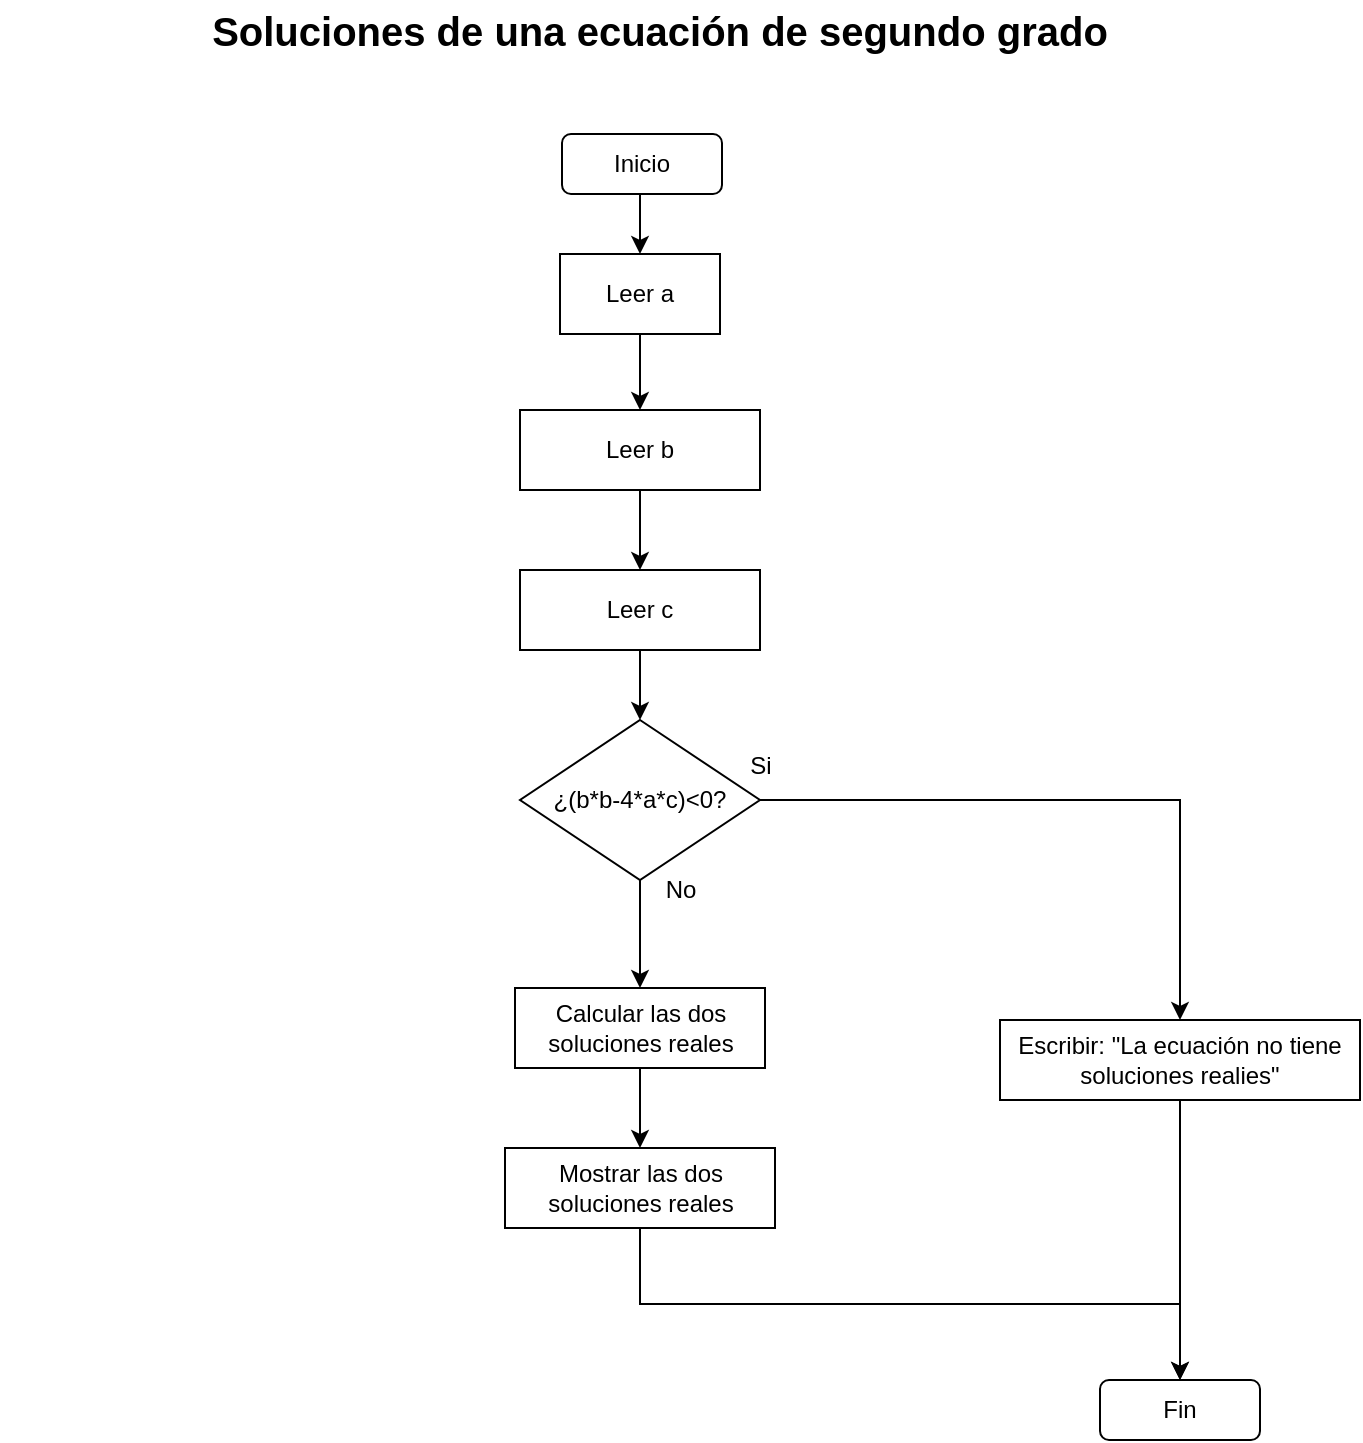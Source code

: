 <mxfile version="28.0.7">
  <diagram name="Page-1" id="gamRS6MLA4fs2B-uqD5Q">
    <mxGraphModel grid="1" page="1" gridSize="10" guides="1" tooltips="1" connect="1" arrows="1" fold="1" pageScale="1" pageWidth="850" pageHeight="1100" math="0" shadow="0">
      <root>
        <mxCell id="0" />
        <mxCell id="1" parent="0" />
        <mxCell id="qD9gXsYjsShy9WRek7qx-5" style="edgeStyle=orthogonalEdgeStyle;rounded=0;orthogonalLoop=1;jettySize=auto;html=1;exitX=0.5;exitY=1;exitDx=0;exitDy=0;entryX=0.5;entryY=0;entryDx=0;entryDy=0;" edge="1" parent="1" source="sVo8eWBov2D_V9g_eI1e-1" target="qD9gXsYjsShy9WRek7qx-1">
          <mxGeometry relative="1" as="geometry" />
        </mxCell>
        <mxCell id="sVo8eWBov2D_V9g_eI1e-1" value="Inicio" style="rounded=1;whiteSpace=wrap;html=1;" vertex="1" parent="1">
          <mxGeometry x="321" y="87" width="80" height="30" as="geometry" />
        </mxCell>
        <mxCell id="sVo8eWBov2D_V9g_eI1e-14" value="&lt;font style=&quot;font-size: 20px;&quot;&gt;&lt;b&gt;Soluciones de una ecuación de segundo grado&lt;/b&gt;&lt;/font&gt;" style="text;html=1;align=center;verticalAlign=middle;whiteSpace=wrap;rounded=0;" vertex="1" parent="1">
          <mxGeometry x="40" y="20" width="660" height="30" as="geometry" />
        </mxCell>
        <mxCell id="I5g4T-FfKX0s-sWPSXJS-8" style="edgeStyle=orthogonalEdgeStyle;rounded=0;orthogonalLoop=1;jettySize=auto;html=1;exitX=0.5;exitY=1;exitDx=0;exitDy=0;entryX=0.5;entryY=0;entryDx=0;entryDy=0;" edge="1" parent="1" source="qD9gXsYjsShy9WRek7qx-1" target="I5g4T-FfKX0s-sWPSXJS-1">
          <mxGeometry relative="1" as="geometry" />
        </mxCell>
        <mxCell id="qD9gXsYjsShy9WRek7qx-1" value="Leer a" style="rounded=0;whiteSpace=wrap;html=1;" vertex="1" parent="1">
          <mxGeometry x="320" y="147" width="80" height="40" as="geometry" />
        </mxCell>
        <mxCell id="fhB60b2QltupWCeUgBXA-5" value="Fin" style="rounded=1;whiteSpace=wrap;html=1;" vertex="1" parent="1">
          <mxGeometry x="590" y="710" width="80" height="30" as="geometry" />
        </mxCell>
        <mxCell id="NB0EWyJ2rPr5r4y2Koyj-11" style="edgeStyle=orthogonalEdgeStyle;rounded=0;orthogonalLoop=1;jettySize=auto;html=1;exitX=0.5;exitY=1;exitDx=0;exitDy=0;entryX=0.5;entryY=0;entryDx=0;entryDy=0;" edge="1" parent="1" source="I5g4T-FfKX0s-sWPSXJS-1" target="NB0EWyJ2rPr5r4y2Koyj-2">
          <mxGeometry relative="1" as="geometry" />
        </mxCell>
        <mxCell id="I5g4T-FfKX0s-sWPSXJS-1" value="Leer b" style="rounded=0;whiteSpace=wrap;html=1;" vertex="1" parent="1">
          <mxGeometry x="300" y="225" width="120" height="40" as="geometry" />
        </mxCell>
        <mxCell id="eM27uRVBK2D_l_hHfrWk-7" style="edgeStyle=orthogonalEdgeStyle;rounded=0;orthogonalLoop=1;jettySize=auto;html=1;exitX=0.5;exitY=1;exitDx=0;exitDy=0;entryX=0.5;entryY=0;entryDx=0;entryDy=0;" edge="1" parent="1" source="3A96XzFDcWaCMQ-mL7pO-7" target="fhB60b2QltupWCeUgBXA-5">
          <mxGeometry relative="1" as="geometry">
            <mxPoint x="871.5" y="570" as="sourcePoint" />
          </mxGeometry>
        </mxCell>
        <mxCell id="NB0EWyJ2rPr5r4y2Koyj-4" style="edgeStyle=orthogonalEdgeStyle;rounded=0;orthogonalLoop=1;jettySize=auto;html=1;exitX=0.5;exitY=1;exitDx=0;exitDy=0;entryX=0.5;entryY=0;entryDx=0;entryDy=0;" edge="1" parent="1" source="3A96XzFDcWaCMQ-mL7pO-4" target="NB0EWyJ2rPr5r4y2Koyj-5">
          <mxGeometry relative="1" as="geometry">
            <mxPoint x="360" y="510" as="targetPoint" />
          </mxGeometry>
        </mxCell>
        <mxCell id="NB0EWyJ2rPr5r4y2Koyj-14" style="edgeStyle=orthogonalEdgeStyle;rounded=0;orthogonalLoop=1;jettySize=auto;html=1;exitX=1;exitY=0.5;exitDx=0;exitDy=0;entryX=0.5;entryY=0;entryDx=0;entryDy=0;" edge="1" parent="1" source="3A96XzFDcWaCMQ-mL7pO-4" target="3A96XzFDcWaCMQ-mL7pO-7">
          <mxGeometry relative="1" as="geometry" />
        </mxCell>
        <mxCell id="3A96XzFDcWaCMQ-mL7pO-4" value="¿(b*b-4*a*c)&amp;lt;0?" style="rhombus;whiteSpace=wrap;html=1;" vertex="1" parent="1">
          <mxGeometry x="300" y="380" width="120" height="80" as="geometry" />
        </mxCell>
        <mxCell id="3A96XzFDcWaCMQ-mL7pO-7" value="Escribir: &quot;La ecuación no tiene soluciones realies&quot;" style="rounded=0;whiteSpace=wrap;html=1;" vertex="1" parent="1">
          <mxGeometry x="540" y="530" width="180" height="40" as="geometry" />
        </mxCell>
        <mxCell id="3A96XzFDcWaCMQ-mL7pO-14" value="No" style="text;html=1;align=center;verticalAlign=middle;resizable=0;points=[];autosize=1;strokeColor=none;fillColor=none;" vertex="1" parent="1">
          <mxGeometry x="360" y="450" width="40" height="30" as="geometry" />
        </mxCell>
        <mxCell id="NB0EWyJ2rPr5r4y2Koyj-12" style="edgeStyle=orthogonalEdgeStyle;rounded=0;orthogonalLoop=1;jettySize=auto;html=1;exitX=0.5;exitY=1;exitDx=0;exitDy=0;entryX=0.5;entryY=0;entryDx=0;entryDy=0;" edge="1" parent="1" source="NB0EWyJ2rPr5r4y2Koyj-2" target="3A96XzFDcWaCMQ-mL7pO-4">
          <mxGeometry relative="1" as="geometry" />
        </mxCell>
        <mxCell id="NB0EWyJ2rPr5r4y2Koyj-2" value="Leer c" style="rounded=0;whiteSpace=wrap;html=1;" vertex="1" parent="1">
          <mxGeometry x="300" y="305" width="120" height="40" as="geometry" />
        </mxCell>
        <mxCell id="NB0EWyJ2rPr5r4y2Koyj-8" style="edgeStyle=orthogonalEdgeStyle;rounded=0;orthogonalLoop=1;jettySize=auto;html=1;exitX=0.5;exitY=1;exitDx=0;exitDy=0;entryX=0.5;entryY=0;entryDx=0;entryDy=0;" edge="1" parent="1" source="NB0EWyJ2rPr5r4y2Koyj-5" target="NB0EWyJ2rPr5r4y2Koyj-7">
          <mxGeometry relative="1" as="geometry" />
        </mxCell>
        <mxCell id="NB0EWyJ2rPr5r4y2Koyj-5" value="Calcular las dos soluciones reales" style="rounded=0;whiteSpace=wrap;html=1;" vertex="1" parent="1">
          <mxGeometry x="297.5" y="514" width="125" height="40" as="geometry" />
        </mxCell>
        <mxCell id="vuoBa7u2B-9VSgftE0Cr-2" style="edgeStyle=orthogonalEdgeStyle;rounded=0;orthogonalLoop=1;jettySize=auto;html=1;exitX=0.5;exitY=1;exitDx=0;exitDy=0;entryX=0.5;entryY=0;entryDx=0;entryDy=0;" edge="1" parent="1" source="NB0EWyJ2rPr5r4y2Koyj-7" target="fhB60b2QltupWCeUgBXA-5">
          <mxGeometry relative="1" as="geometry" />
        </mxCell>
        <mxCell id="NB0EWyJ2rPr5r4y2Koyj-7" value="Mostrar las dos soluciones reales" style="rounded=0;whiteSpace=wrap;html=1;" vertex="1" parent="1">
          <mxGeometry x="292.5" y="594" width="135" height="40" as="geometry" />
        </mxCell>
        <mxCell id="NB0EWyJ2rPr5r4y2Koyj-16" value="Si" style="text;html=1;align=center;verticalAlign=middle;resizable=0;points=[];autosize=1;strokeColor=none;fillColor=none;" vertex="1" parent="1">
          <mxGeometry x="405" y="388" width="30" height="30" as="geometry" />
        </mxCell>
      </root>
    </mxGraphModel>
  </diagram>
</mxfile>
